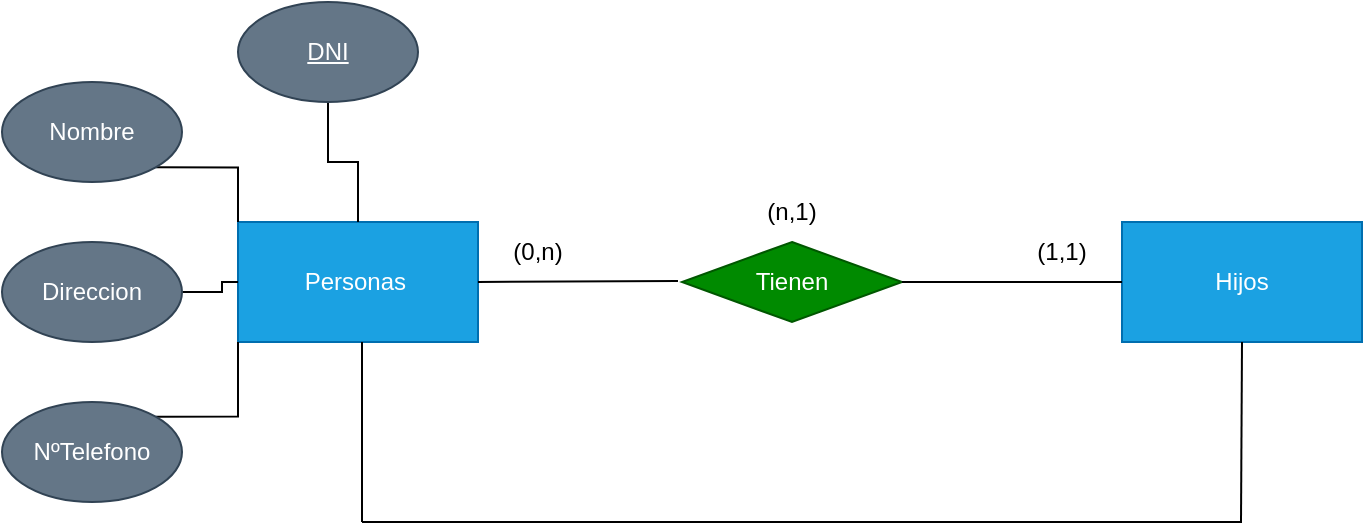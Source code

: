 <mxfile version="24.7.17">
  <diagram id="WfCq4qOM4lw26aqA04-m" name="Página-1">
    <mxGraphModel dx="1434" dy="836" grid="1" gridSize="10" guides="1" tooltips="1" connect="1" arrows="1" fold="1" page="1" pageScale="1" pageWidth="827" pageHeight="1169" math="0" shadow="0">
      <root>
        <mxCell id="0" />
        <mxCell id="1" parent="0" />
        <mxCell id="8n3yAHJvoHqV9VtytGq8-1" value="Hijos" style="rounded=0;whiteSpace=wrap;html=1;fillColor=#1ba1e2;fontColor=#ffffff;strokeColor=#006EAF;" parent="1" vertex="1">
          <mxGeometry x="600" y="140" width="120" height="60" as="geometry" />
        </mxCell>
        <mxCell id="8n3yAHJvoHqV9VtytGq8-3" value="Personas&lt;span style=&quot;white-space: pre;&quot;&gt;&#x9;&lt;/span&gt;" style="rounded=0;whiteSpace=wrap;html=1;fillColor=#1ba1e2;fontColor=#ffffff;strokeColor=#006EAF;" parent="1" vertex="1">
          <mxGeometry x="158" y="140" width="120" height="60" as="geometry" />
        </mxCell>
        <mxCell id="8n3yAHJvoHqV9VtytGq8-4" value="Tienen" style="rhombus;whiteSpace=wrap;html=1;fillColor=#008a00;fontColor=#ffffff;strokeColor=#005700;" parent="1" vertex="1">
          <mxGeometry x="380" y="150" width="110" height="40" as="geometry" />
        </mxCell>
        <mxCell id="8n3yAHJvoHqV9VtytGq8-5" value="" style="endArrow=none;html=1;rounded=0;endFill=0;exitX=0;exitY=1;exitDx=0;exitDy=0;" parent="1" source="8n3yAHJvoHqV9VtytGq8-10" edge="1">
          <mxGeometry width="50" height="50" relative="1" as="geometry">
            <mxPoint x="288" y="169.5" as="sourcePoint" />
            <mxPoint x="378" y="169.5" as="targetPoint" />
          </mxGeometry>
        </mxCell>
        <mxCell id="8n3yAHJvoHqV9VtytGq8-6" value="" style="endArrow=none;html=1;rounded=0;endFill=0;exitX=1;exitY=0.5;exitDx=0;exitDy=0;entryX=1;entryY=1;entryDx=0;entryDy=0;" parent="1" source="8n3yAHJvoHqV9VtytGq8-4" target="8n3yAHJvoHqV9VtytGq8-11" edge="1">
          <mxGeometry width="50" height="50" relative="1" as="geometry">
            <mxPoint x="500" y="169.5" as="sourcePoint" />
            <mxPoint x="590" y="169.5" as="targetPoint" />
          </mxGeometry>
        </mxCell>
        <mxCell id="8n3yAHJvoHqV9VtytGq8-7" value="" style="endArrow=none;html=1;rounded=0;endFill=0;exitX=0.5;exitY=1;exitDx=0;exitDy=0;" parent="1" source="8n3yAHJvoHqV9VtytGq8-1" edge="1">
          <mxGeometry width="50" height="50" relative="1" as="geometry">
            <mxPoint x="659.5" y="210" as="sourcePoint" />
            <mxPoint x="659.5" y="290" as="targetPoint" />
          </mxGeometry>
        </mxCell>
        <mxCell id="8n3yAHJvoHqV9VtytGq8-8" value="" style="endArrow=none;html=1;rounded=0;endFill=0;" parent="1" edge="1">
          <mxGeometry width="50" height="50" relative="1" as="geometry">
            <mxPoint x="660" y="290" as="sourcePoint" />
            <mxPoint x="220" y="290" as="targetPoint" />
          </mxGeometry>
        </mxCell>
        <mxCell id="8n3yAHJvoHqV9VtytGq8-9" value="" style="endArrow=none;html=1;rounded=0;endFill=0;" parent="1" edge="1">
          <mxGeometry width="50" height="50" relative="1" as="geometry">
            <mxPoint x="220" y="290" as="sourcePoint" />
            <mxPoint x="220" y="200" as="targetPoint" />
          </mxGeometry>
        </mxCell>
        <mxCell id="8n3yAHJvoHqV9VtytGq8-10" value="(0,n)" style="text;html=1;align=center;verticalAlign=middle;whiteSpace=wrap;rounded=0;" parent="1" vertex="1">
          <mxGeometry x="278" y="140" width="60" height="30" as="geometry" />
        </mxCell>
        <mxCell id="8n3yAHJvoHqV9VtytGq8-11" value="(1,1)" style="text;html=1;align=center;verticalAlign=middle;whiteSpace=wrap;rounded=0;" parent="1" vertex="1">
          <mxGeometry x="540" y="140" width="60" height="30" as="geometry" />
        </mxCell>
        <mxCell id="8n3yAHJvoHqV9VtytGq8-12" value="(n,1)" style="text;html=1;align=center;verticalAlign=middle;whiteSpace=wrap;rounded=0;" parent="1" vertex="1">
          <mxGeometry x="405" y="120" width="60" height="30" as="geometry" />
        </mxCell>
        <mxCell id="8n3yAHJvoHqV9VtytGq8-21" value="" style="edgeStyle=orthogonalEdgeStyle;rounded=0;orthogonalLoop=1;jettySize=auto;html=1;endArrow=none;endFill=0;" parent="1" source="8n3yAHJvoHqV9VtytGq8-14" target="8n3yAHJvoHqV9VtytGq8-3" edge="1">
          <mxGeometry relative="1" as="geometry" />
        </mxCell>
        <mxCell id="8n3yAHJvoHqV9VtytGq8-14" value="&lt;u&gt;DNI&lt;/u&gt;" style="ellipse;whiteSpace=wrap;html=1;fillColor=#647687;fontColor=#ffffff;strokeColor=#314354;" parent="1" vertex="1">
          <mxGeometry x="158" y="30" width="90" height="50" as="geometry" />
        </mxCell>
        <mxCell id="8n3yAHJvoHqV9VtytGq8-20" style="edgeStyle=orthogonalEdgeStyle;rounded=0;orthogonalLoop=1;jettySize=auto;html=1;exitX=1;exitY=1;exitDx=0;exitDy=0;entryX=0;entryY=0;entryDx=0;entryDy=0;endArrow=none;endFill=0;" parent="1" source="8n3yAHJvoHqV9VtytGq8-15" target="8n3yAHJvoHqV9VtytGq8-3" edge="1">
          <mxGeometry relative="1" as="geometry" />
        </mxCell>
        <mxCell id="8n3yAHJvoHqV9VtytGq8-15" value="Nombre" style="ellipse;whiteSpace=wrap;html=1;fillColor=#647687;fontColor=#ffffff;strokeColor=#314354;" parent="1" vertex="1">
          <mxGeometry x="40" y="70" width="90" height="50" as="geometry" />
        </mxCell>
        <mxCell id="8n3yAHJvoHqV9VtytGq8-18" value="" style="edgeStyle=orthogonalEdgeStyle;rounded=0;orthogonalLoop=1;jettySize=auto;html=1;endArrow=none;endFill=0;" parent="1" source="8n3yAHJvoHqV9VtytGq8-16" target="8n3yAHJvoHqV9VtytGq8-3" edge="1">
          <mxGeometry relative="1" as="geometry" />
        </mxCell>
        <mxCell id="8n3yAHJvoHqV9VtytGq8-16" value="Direccion" style="ellipse;whiteSpace=wrap;html=1;fillColor=#647687;fontColor=#ffffff;strokeColor=#314354;" parent="1" vertex="1">
          <mxGeometry x="40" y="150" width="90" height="50" as="geometry" />
        </mxCell>
        <mxCell id="8n3yAHJvoHqV9VtytGq8-19" style="edgeStyle=orthogonalEdgeStyle;rounded=0;orthogonalLoop=1;jettySize=auto;html=1;exitX=1;exitY=0;exitDx=0;exitDy=0;entryX=0;entryY=1;entryDx=0;entryDy=0;endArrow=none;endFill=0;" parent="1" source="8n3yAHJvoHqV9VtytGq8-17" target="8n3yAHJvoHqV9VtytGq8-3" edge="1">
          <mxGeometry relative="1" as="geometry" />
        </mxCell>
        <mxCell id="8n3yAHJvoHqV9VtytGq8-17" value="NºTelefono" style="ellipse;whiteSpace=wrap;html=1;fillColor=#647687;fontColor=#ffffff;strokeColor=#314354;" parent="1" vertex="1">
          <mxGeometry x="40" y="230" width="90" height="50" as="geometry" />
        </mxCell>
      </root>
    </mxGraphModel>
  </diagram>
</mxfile>
